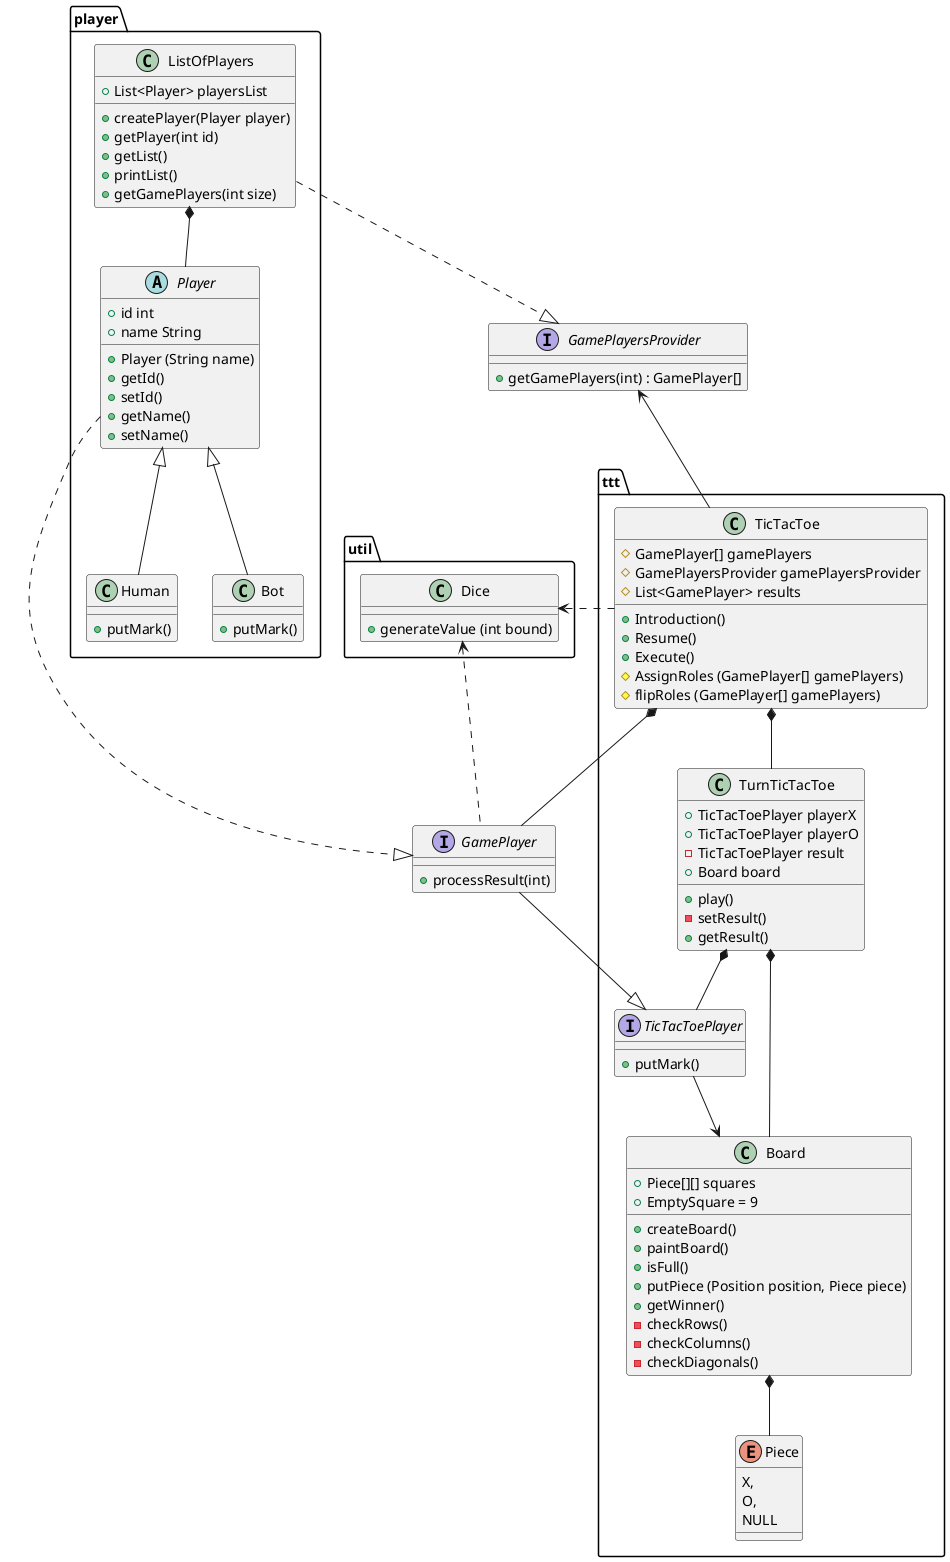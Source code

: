 @startuml Tictactoe

package player {
    abstract class Player {
        +id int
        +name String
        +Player (String name)
        +getId()
        +setId()
        +getName()
        +setName()
    }
    class ListOfPlayers {
        +List<Player> playersList
        +createPlayer(Player player)
        +getPlayer(int id)
        +getList()
        +printList()
        +getGamePlayers(int size)
    }
    Class Human {
        +putMark()
    }
    Class Bot {
        +putMark()
    }
}

interface GamePlayer {
    + processResult(int)
}
interface GamePlayersProvider {
    + getGamePlayers(int) : GamePlayer[]
}

package util {
    class Dice{
        +generateValue (int bound)
    }
}

package ttt {
    class TicTacToe {
        # GamePlayer[] gamePlayers
        # GamePlayersProvider gamePlayersProvider
        # List<GamePlayer> results
        + Introduction()
        + Resume()
        + Execute()
        # AssignRoles (GamePlayer[] gamePlayers)
        # flipRoles (GamePlayer[] gamePlayers)
    }
    interface TicTacToePlayer {
        +putMark()
    }
    class TurnTicTacToe {
        +TicTacToePlayer playerX
        +TicTacToePlayer playerO
        -TicTacToePlayer result
        +Board board
        +play()
        -setResult()
        +getResult()
    }
    class Board {
        +Piece[][] squares
        +EmptySquare = 9
        +createBoard()
        +paintBoard()
        +isFull()
        +putPiece (Position position, Piece piece)
        +getWinner()
        -checkRows()
        -checkColumns()
        -checkDiagonals()
    }
    Enum Piece {
        X,
        O,
        NULL
    }
}

TicTacToe *-- TurnTicTacToe
TurnTicTacToe *-- TicTacToePlayer
Board *-- Piece

ListOfPlayers *-- Player
TurnTicTacToe *-- Board

Player ..|> GamePlayer
Player <|-- Human
Player <|-- Bot

TicTacToe ..> Dice

TicTacToe -up-> GamePlayersProvider

Dice <.. GamePlayer
ListOfPlayers ..|> GamePlayersProvider

TicTacToe *-- GamePlayer

TicTacToePlayer-->Board

GamePlayer --|>  TicTacToePlayer

@enduml